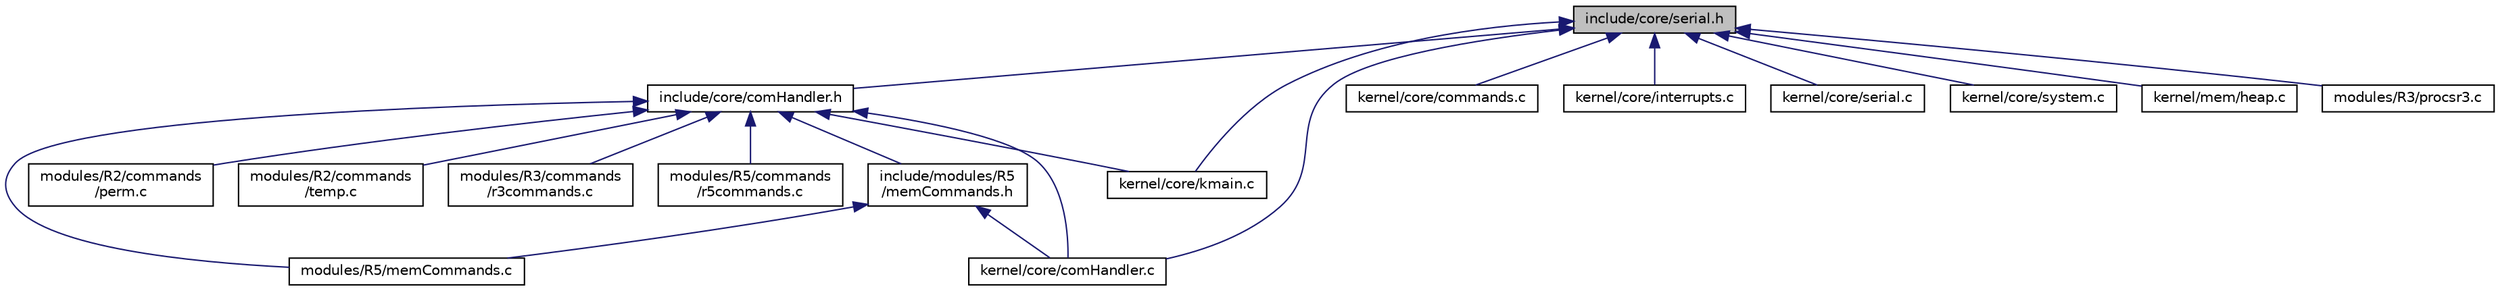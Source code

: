 digraph "include/core/serial.h"
{
  edge [fontname="Helvetica",fontsize="10",labelfontname="Helvetica",labelfontsize="10"];
  node [fontname="Helvetica",fontsize="10",shape=record];
  Node1 [label="include/core/serial.h",height=0.2,width=0.4,color="black", fillcolor="grey75", style="filled", fontcolor="black"];
  Node1 -> Node2 [dir="back",color="midnightblue",fontsize="10",style="solid",fontname="Helvetica"];
  Node2 [label="include/core/comHandler.h",height=0.2,width=0.4,color="black", fillcolor="white", style="filled",URL="$com_handler_8h.html"];
  Node2 -> Node3 [dir="back",color="midnightblue",fontsize="10",style="solid",fontname="Helvetica"];
  Node3 [label="include/modules/R5\l/memCommands.h",height=0.2,width=0.4,color="black", fillcolor="white", style="filled",URL="$mem_commands_8h.html"];
  Node3 -> Node4 [dir="back",color="midnightblue",fontsize="10",style="solid",fontname="Helvetica"];
  Node4 [label="kernel/core/comHandler.c",height=0.2,width=0.4,color="black", fillcolor="white", style="filled",URL="$com_handler_8c.html"];
  Node3 -> Node5 [dir="back",color="midnightblue",fontsize="10",style="solid",fontname="Helvetica"];
  Node5 [label="modules/R5/memCommands.c",height=0.2,width=0.4,color="black", fillcolor="white", style="filled",URL="$mem_commands_8c.html"];
  Node2 -> Node4 [dir="back",color="midnightblue",fontsize="10",style="solid",fontname="Helvetica"];
  Node2 -> Node6 [dir="back",color="midnightblue",fontsize="10",style="solid",fontname="Helvetica"];
  Node6 [label="kernel/core/kmain.c",height=0.2,width=0.4,color="black", fillcolor="white", style="filled",URL="$kmain_8c.html"];
  Node2 -> Node7 [dir="back",color="midnightblue",fontsize="10",style="solid",fontname="Helvetica"];
  Node7 [label="modules/R2/commands\l/perm.c",height=0.2,width=0.4,color="black", fillcolor="white", style="filled",URL="$perm_8c.html"];
  Node2 -> Node8 [dir="back",color="midnightblue",fontsize="10",style="solid",fontname="Helvetica"];
  Node8 [label="modules/R2/commands\l/temp.c",height=0.2,width=0.4,color="black", fillcolor="white", style="filled",URL="$temp_8c.html"];
  Node2 -> Node9 [dir="back",color="midnightblue",fontsize="10",style="solid",fontname="Helvetica"];
  Node9 [label="modules/R3/commands\l/r3commands.c",height=0.2,width=0.4,color="black", fillcolor="white", style="filled",URL="$r3commands_8c.html"];
  Node2 -> Node10 [dir="back",color="midnightblue",fontsize="10",style="solid",fontname="Helvetica"];
  Node10 [label="modules/R5/commands\l/r5commands.c",height=0.2,width=0.4,color="black", fillcolor="white", style="filled",URL="$r5commands_8c.html"];
  Node2 -> Node5 [dir="back",color="midnightblue",fontsize="10",style="solid",fontname="Helvetica"];
  Node1 -> Node4 [dir="back",color="midnightblue",fontsize="10",style="solid",fontname="Helvetica"];
  Node1 -> Node11 [dir="back",color="midnightblue",fontsize="10",style="solid",fontname="Helvetica"];
  Node11 [label="kernel/core/commands.c",height=0.2,width=0.4,color="black", fillcolor="white", style="filled",URL="$commands_8c.html"];
  Node1 -> Node12 [dir="back",color="midnightblue",fontsize="10",style="solid",fontname="Helvetica"];
  Node12 [label="kernel/core/interrupts.c",height=0.2,width=0.4,color="black", fillcolor="white", style="filled",URL="$interrupts_8c.html"];
  Node1 -> Node6 [dir="back",color="midnightblue",fontsize="10",style="solid",fontname="Helvetica"];
  Node1 -> Node13 [dir="back",color="midnightblue",fontsize="10",style="solid",fontname="Helvetica"];
  Node13 [label="kernel/core/serial.c",height=0.2,width=0.4,color="black", fillcolor="white", style="filled",URL="$serial_8c.html"];
  Node1 -> Node14 [dir="back",color="midnightblue",fontsize="10",style="solid",fontname="Helvetica"];
  Node14 [label="kernel/core/system.c",height=0.2,width=0.4,color="black", fillcolor="white", style="filled",URL="$system_8c.html"];
  Node1 -> Node15 [dir="back",color="midnightblue",fontsize="10",style="solid",fontname="Helvetica"];
  Node15 [label="kernel/mem/heap.c",height=0.2,width=0.4,color="black", fillcolor="white", style="filled",URL="$heap_8c.html"];
  Node1 -> Node16 [dir="back",color="midnightblue",fontsize="10",style="solid",fontname="Helvetica"];
  Node16 [label="modules/R3/procsr3.c",height=0.2,width=0.4,color="black", fillcolor="white", style="filled",URL="$procsr3_8c.html"];
}
